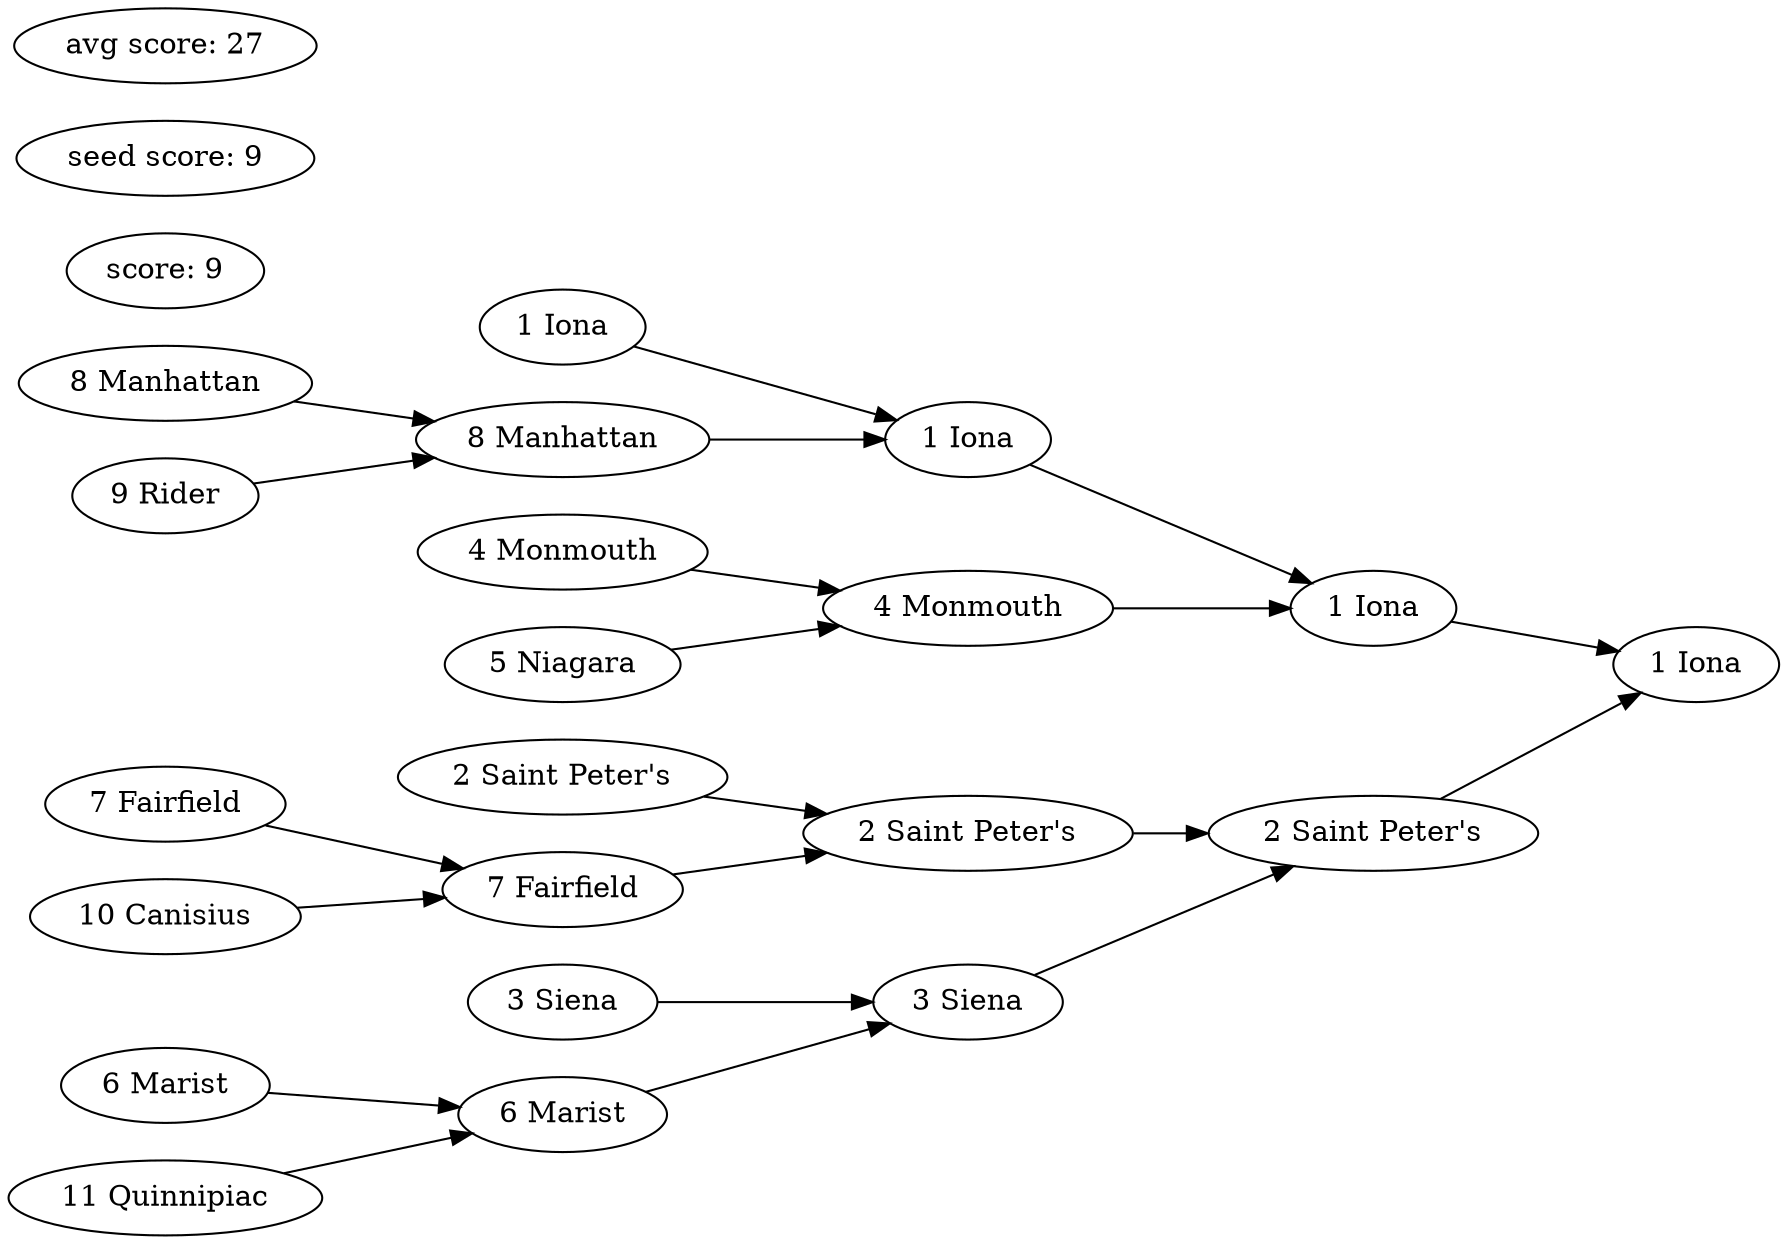 digraph {
graph [rankdir=LR];"t1" [label="1 Iona"];
"t2" [label="1 Iona"];
"t3" [label="1 Iona"];
"t4" [label="1 Iona"];
"t5" [label="8 Manhattan"];
"t6" [label="8 Manhattan"];
"t7" [label="9 Rider"];
"t6" -> "t5";
"t7" -> "t5";
"t4" -> "t3";
"t5" -> "t3";
"t8" [label="4 Monmouth"];
"t9" [label="4 Monmouth"];
"t10" [label="5 Niagara"];
"t9" -> "t8";
"t10" -> "t8";
"t3" -> "t2";
"t8" -> "t2";
"t11" [label="2 Saint Peter's"];
"t12" [label="2 Saint Peter's"];
"t13" [label="2 Saint Peter's"];
"t14" [label="7 Fairfield"];
"t15" [label="7 Fairfield"];
"t16" [label="10 Canisius"];
"t15" -> "t14";
"t16" -> "t14";
"t13" -> "t12";
"t14" -> "t12";
"t17" [label="3 Siena"];
"t18" [label="3 Siena"];
"t19" [label="6 Marist"];
"t20" [label="6 Marist"];
"t21" [label="11 Quinnipiac"];
"t20" -> "t19";
"t21" -> "t19";
"t18" -> "t17";
"t19" -> "t17";
"t12" -> "t11";
"t17" -> "t11";
"t2" -> "t1";
"t11" -> "t1";
score [label="score: 9"];
seed [label="seed score: 9"];
max [label="avg score: 27"];
}

